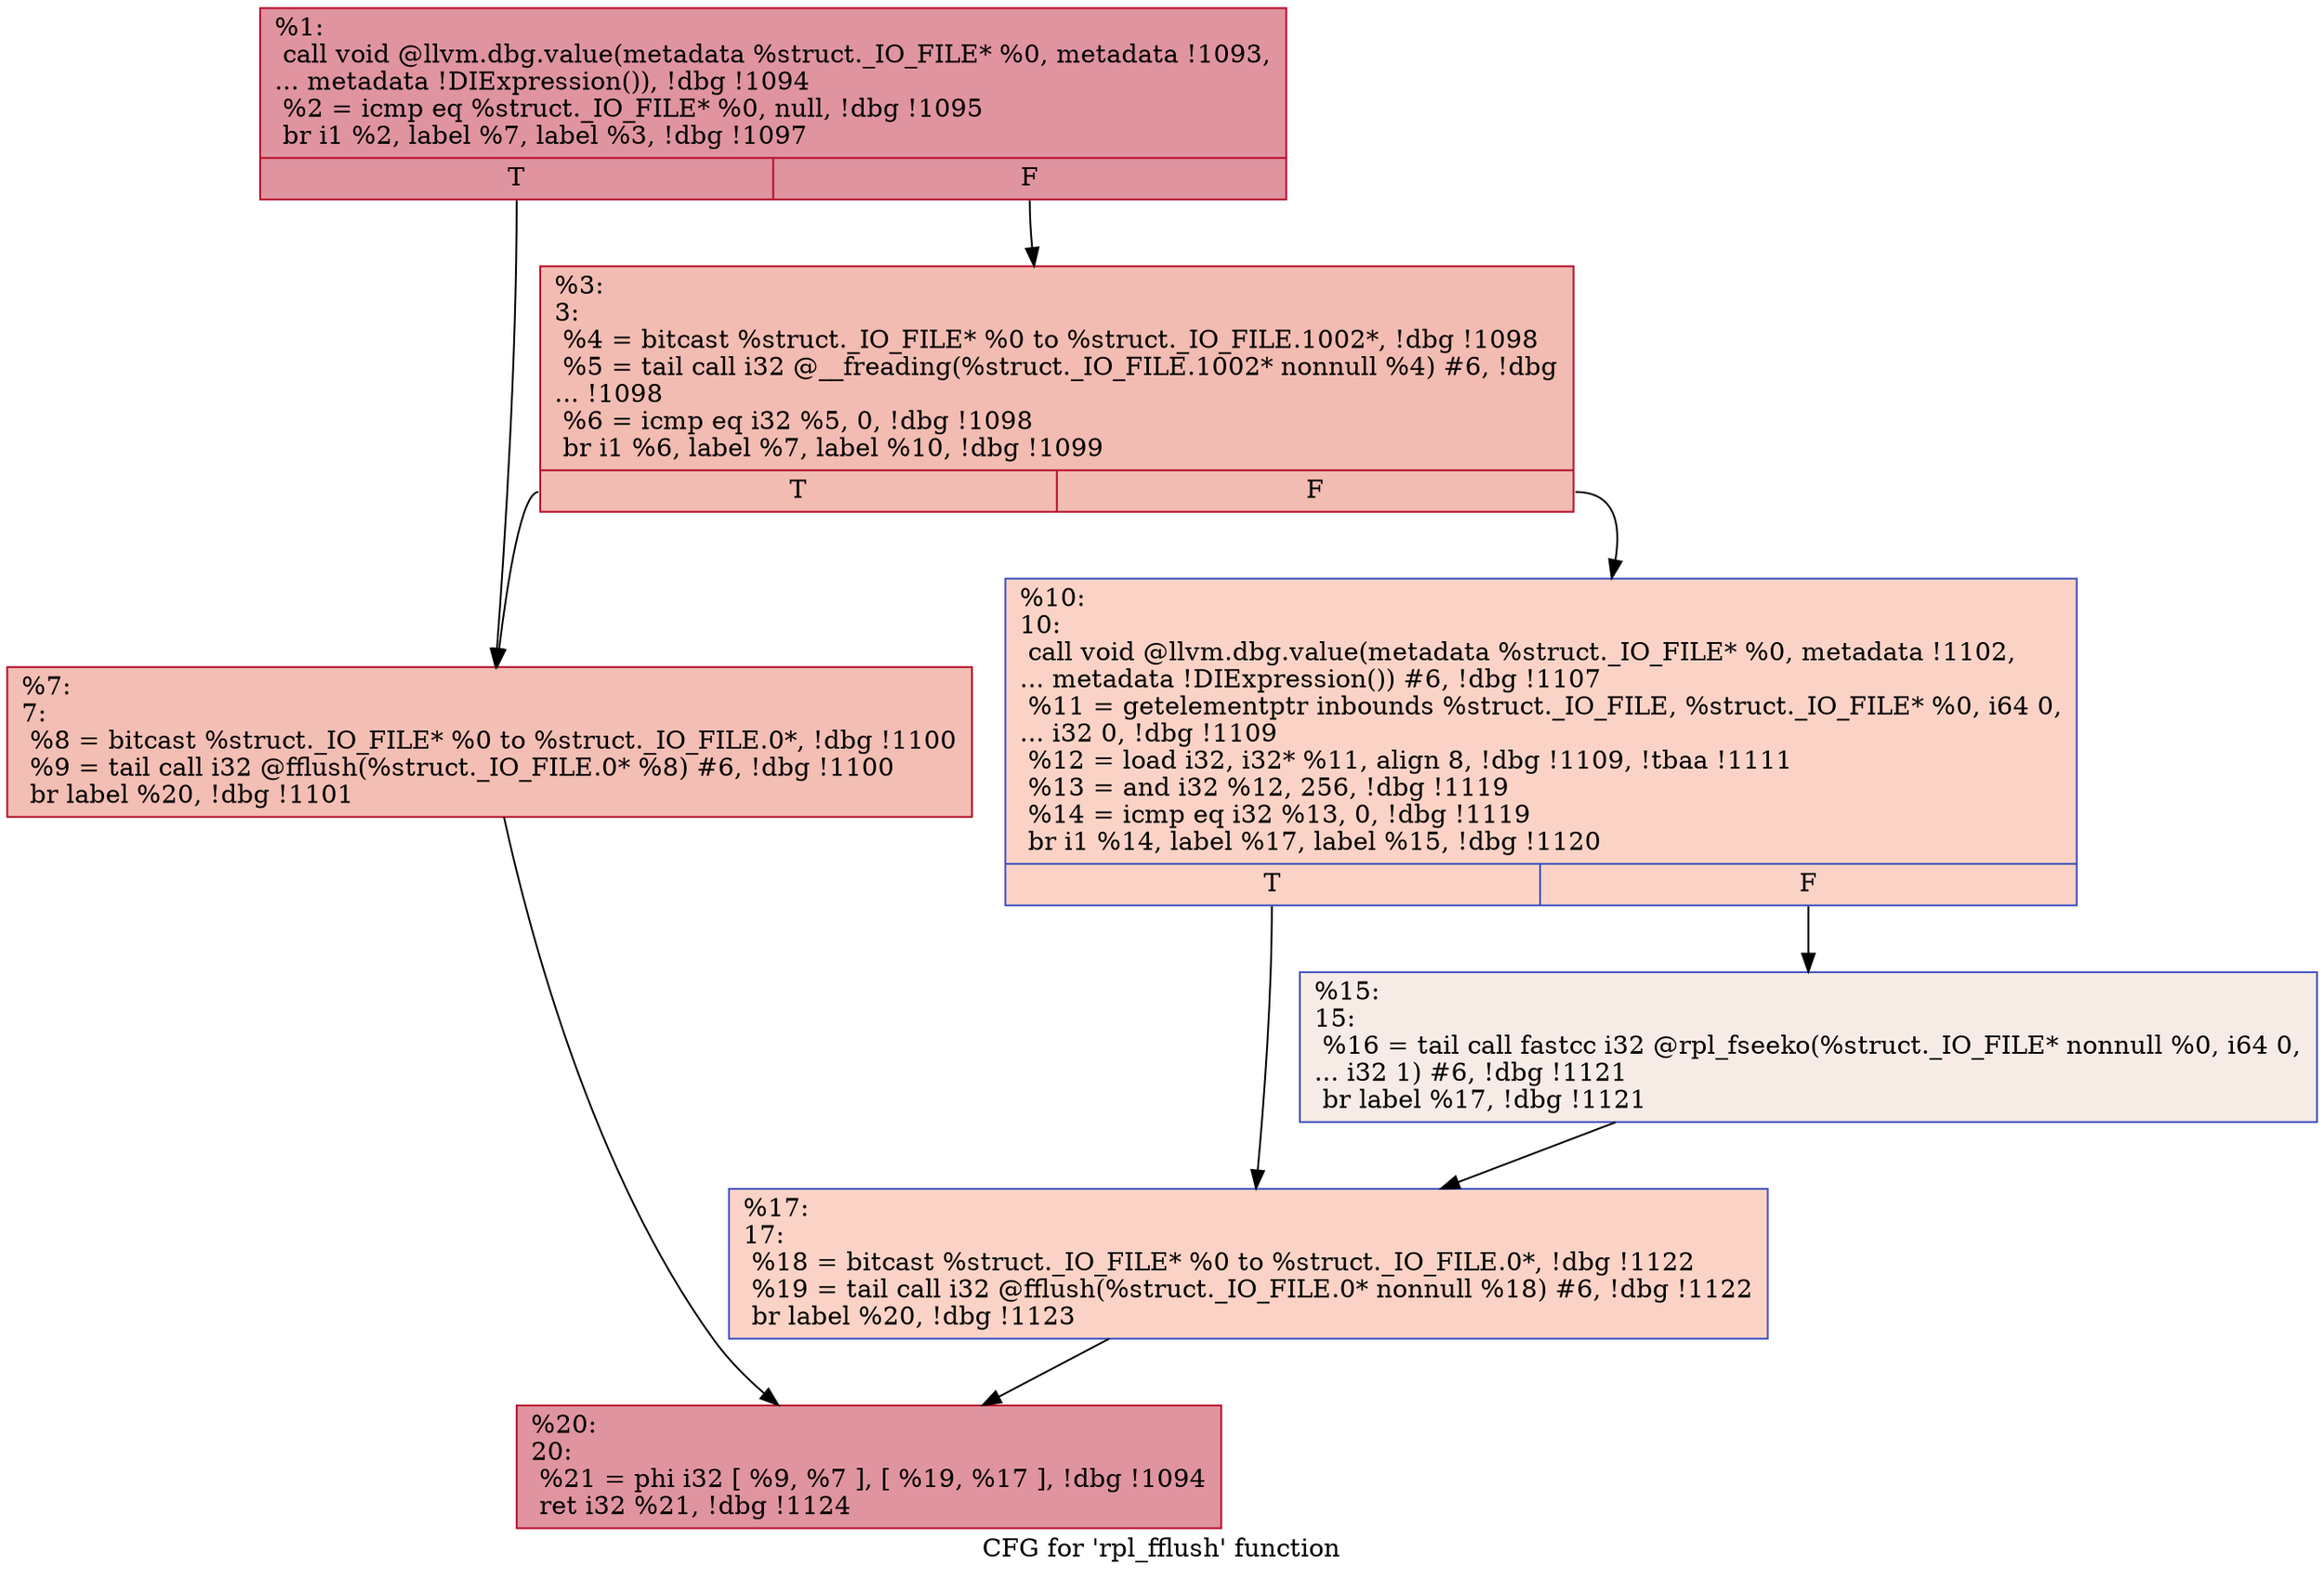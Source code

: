 digraph "CFG for 'rpl_fflush' function" {
	label="CFG for 'rpl_fflush' function";

	Node0x23dc1c0 [shape=record,color="#b70d28ff", style=filled, fillcolor="#b70d2870",label="{%1:\l  call void @llvm.dbg.value(metadata %struct._IO_FILE* %0, metadata !1093,\l... metadata !DIExpression()), !dbg !1094\l  %2 = icmp eq %struct._IO_FILE* %0, null, !dbg !1095\l  br i1 %2, label %7, label %3, !dbg !1097\l|{<s0>T|<s1>F}}"];
	Node0x23dc1c0:s0 -> Node0x23c3460;
	Node0x23dc1c0:s1 -> Node0x23c33a0;
	Node0x23c33a0 [shape=record,color="#b70d28ff", style=filled, fillcolor="#e1675170",label="{%3:\l3:                                                \l  %4 = bitcast %struct._IO_FILE* %0 to %struct._IO_FILE.1002*, !dbg !1098\l  %5 = tail call i32 @__freading(%struct._IO_FILE.1002* nonnull %4) #6, !dbg\l... !1098\l  %6 = icmp eq i32 %5, 0, !dbg !1098\l  br i1 %6, label %7, label %10, !dbg !1099\l|{<s0>T|<s1>F}}"];
	Node0x23c33a0:s0 -> Node0x23c3460;
	Node0x23c33a0:s1 -> Node0x23c34b0;
	Node0x23c3460 [shape=record,color="#b70d28ff", style=filled, fillcolor="#e36c5570",label="{%7:\l7:                                                \l  %8 = bitcast %struct._IO_FILE* %0 to %struct._IO_FILE.0*, !dbg !1100\l  %9 = tail call i32 @fflush(%struct._IO_FILE.0* %8) #6, !dbg !1100\l  br label %20, !dbg !1101\l}"];
	Node0x23c3460 -> Node0x23c35a0;
	Node0x23c34b0 [shape=record,color="#3d50c3ff", style=filled, fillcolor="#f59c7d70",label="{%10:\l10:                                               \l  call void @llvm.dbg.value(metadata %struct._IO_FILE* %0, metadata !1102,\l... metadata !DIExpression()) #6, !dbg !1107\l  %11 = getelementptr inbounds %struct._IO_FILE, %struct._IO_FILE* %0, i64 0,\l... i32 0, !dbg !1109\l  %12 = load i32, i32* %11, align 8, !dbg !1109, !tbaa !1111\l  %13 = and i32 %12, 256, !dbg !1119\l  %14 = icmp eq i32 %13, 0, !dbg !1119\l  br i1 %14, label %17, label %15, !dbg !1120\l|{<s0>T|<s1>F}}"];
	Node0x23c34b0:s0 -> Node0x23c3550;
	Node0x23c34b0:s1 -> Node0x23c3500;
	Node0x23c3500 [shape=record,color="#3d50c3ff", style=filled, fillcolor="#ecd3c570",label="{%15:\l15:                                               \l  %16 = tail call fastcc i32 @rpl_fseeko(%struct._IO_FILE* nonnull %0, i64 0,\l... i32 1) #6, !dbg !1121\l  br label %17, !dbg !1121\l}"];
	Node0x23c3500 -> Node0x23c3550;
	Node0x23c3550 [shape=record,color="#3d50c3ff", style=filled, fillcolor="#f59c7d70",label="{%17:\l17:                                               \l  %18 = bitcast %struct._IO_FILE* %0 to %struct._IO_FILE.0*, !dbg !1122\l  %19 = tail call i32 @fflush(%struct._IO_FILE.0* nonnull %18) #6, !dbg !1122\l  br label %20, !dbg !1123\l}"];
	Node0x23c3550 -> Node0x23c35a0;
	Node0x23c35a0 [shape=record,color="#b70d28ff", style=filled, fillcolor="#b70d2870",label="{%20:\l20:                                               \l  %21 = phi i32 [ %9, %7 ], [ %19, %17 ], !dbg !1094\l  ret i32 %21, !dbg !1124\l}"];
}
